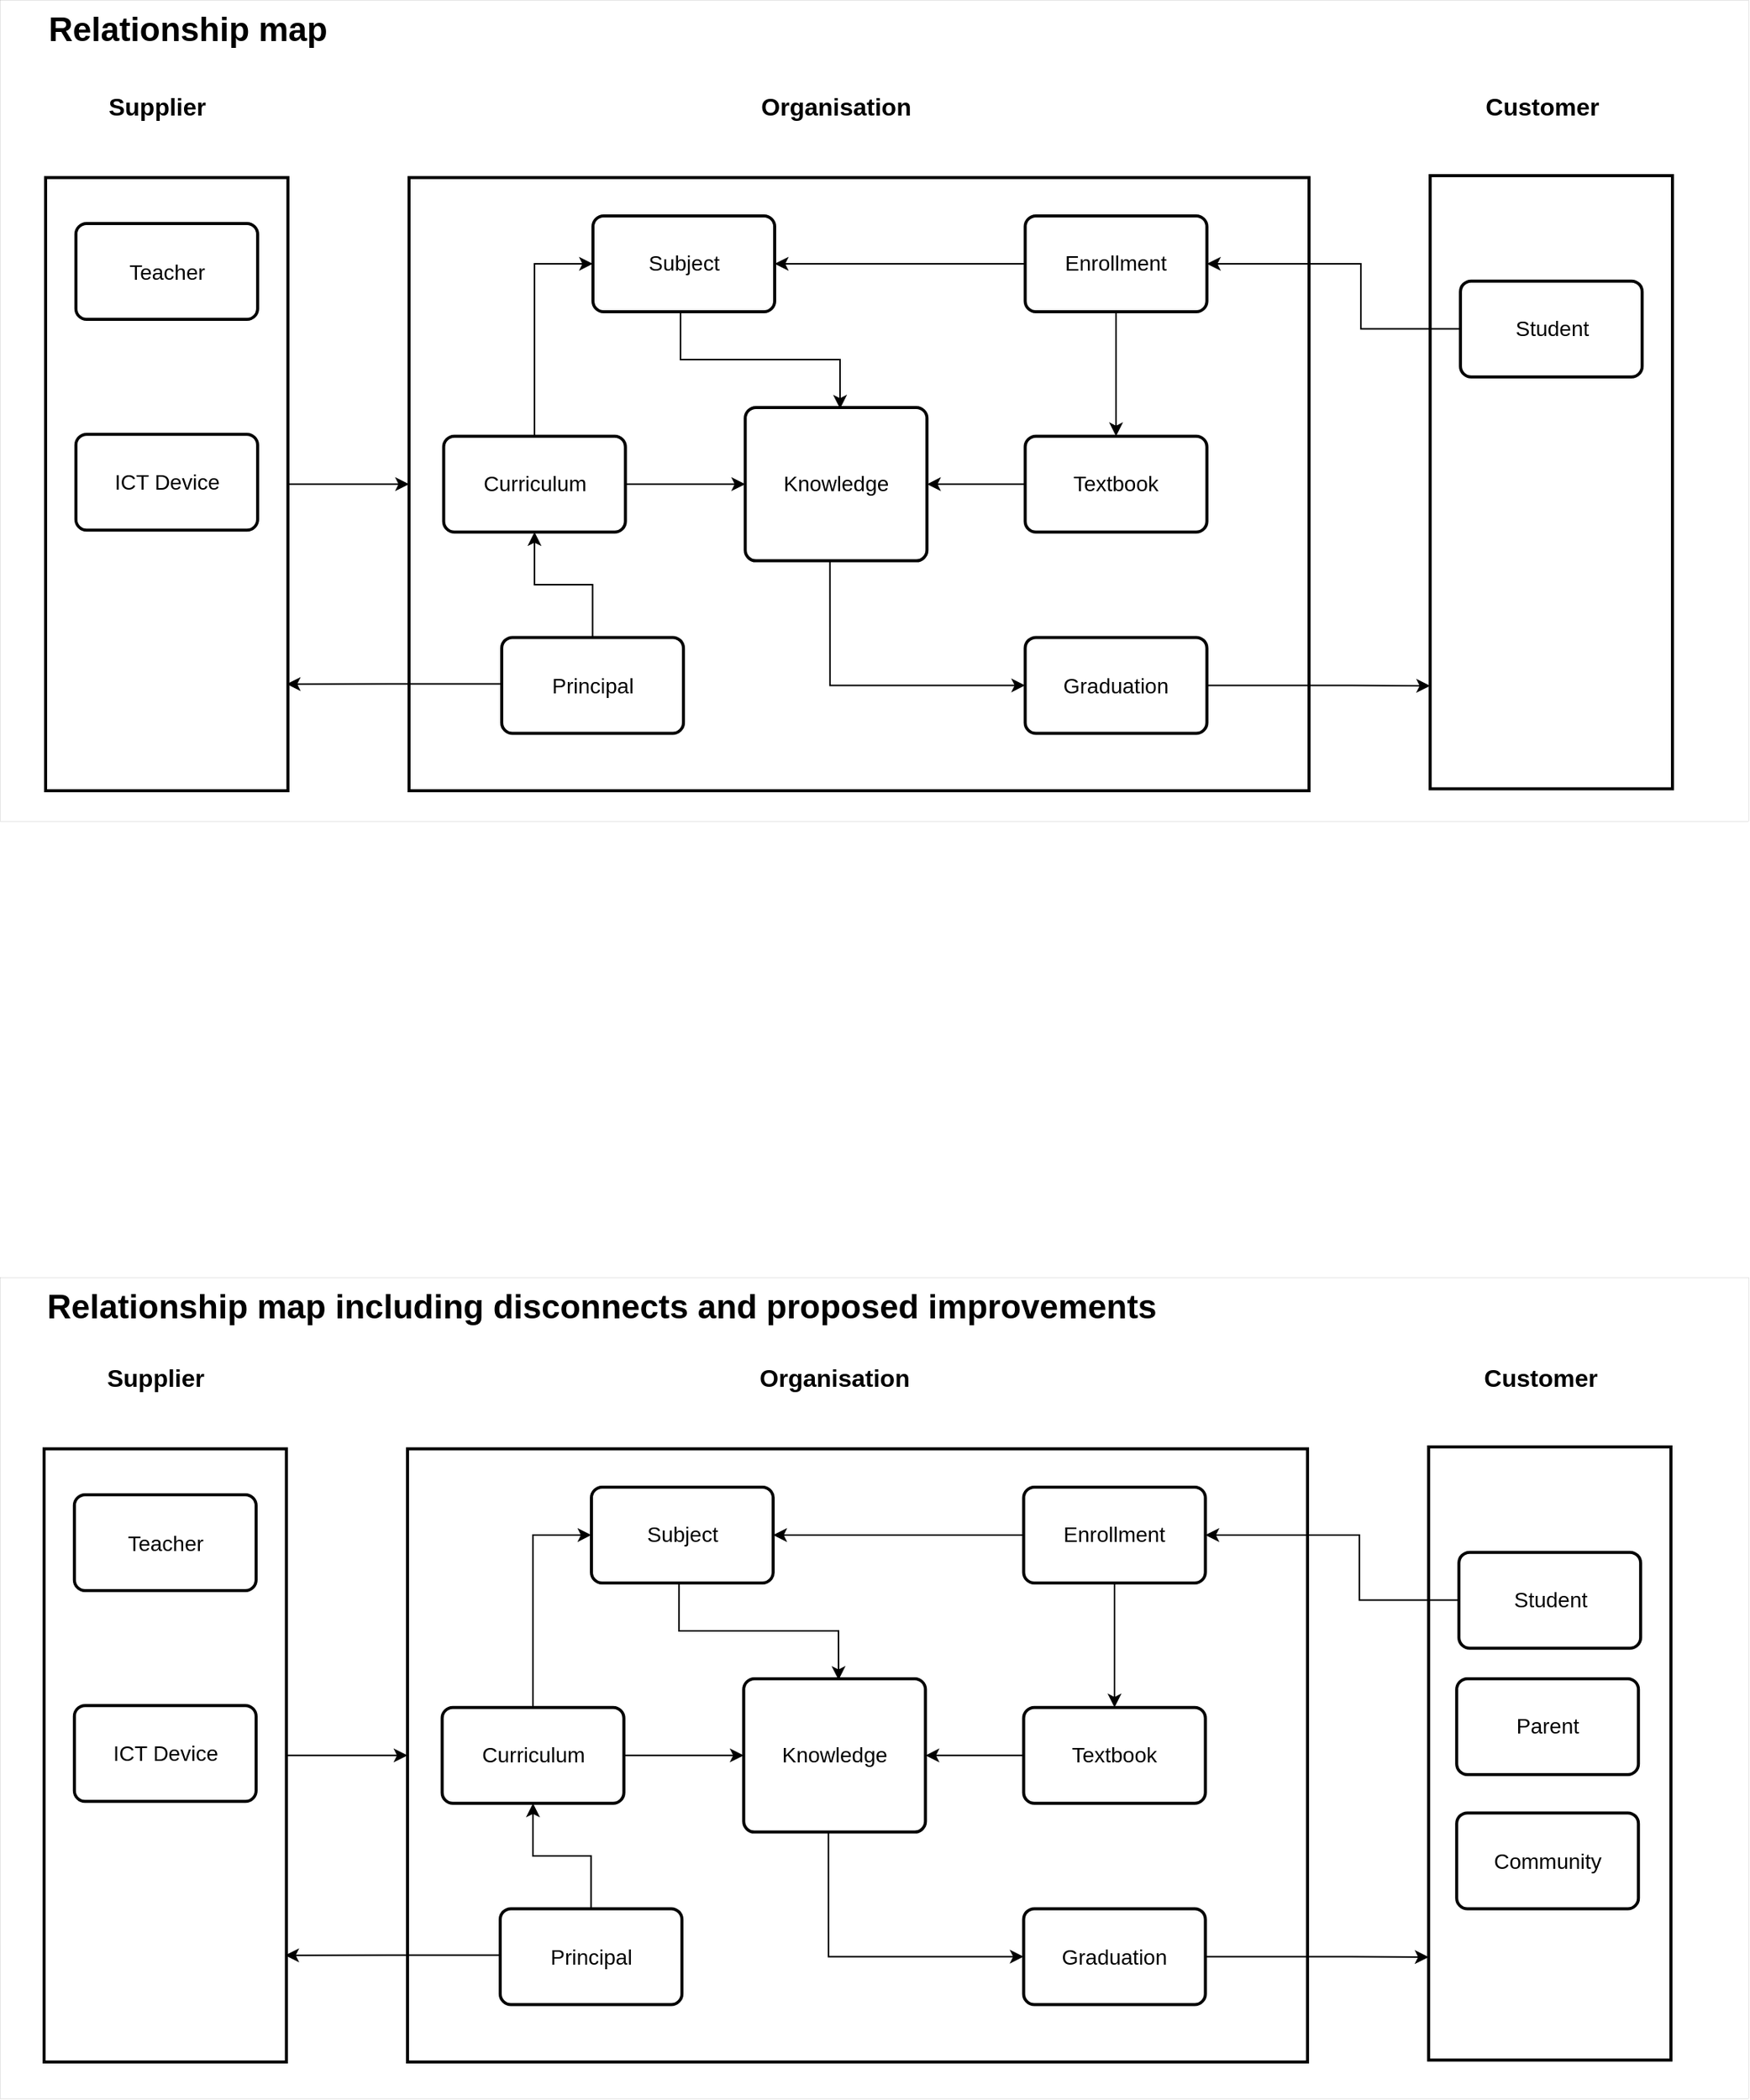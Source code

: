 <mxfile version="16.0.0" type="device" pages="4"><diagram id="x6pz98C7TG5AnqlT1_4W" name="Relationship_Map"><mxGraphModel dx="1422" dy="901" grid="1" gridSize="10" guides="1" tooltips="1" connect="1" arrows="1" fold="1" page="1" pageScale="1" pageWidth="1169" pageHeight="827" math="0" shadow="0"><root><mxCell id="0"/><mxCell id="1" parent="0"/><mxCell id="Txm3KeUmY_bMG0mVMo4E-44" value="" style="rounded=0;whiteSpace=wrap;html=1;fontFamily=Helvetica;fontSize=22;strokeWidth=0;" vertex="1" parent="1"><mxGeometry x="10" y="960" width="1150" height="540" as="geometry"/></mxCell><mxCell id="Txm3KeUmY_bMG0mVMo4E-43" value="" style="rounded=0;whiteSpace=wrap;html=1;fontFamily=Helvetica;fontSize=22;strokeWidth=0;" vertex="1" parent="1"><mxGeometry x="10" y="120" width="1150" height="540" as="geometry"/></mxCell><mxCell id="0auIUbJXRHPaXSgd2LQM-18" value="" style="rounded=0;whiteSpace=wrap;html=1;glass=0;strokeWidth=2;" parent="1" vertex="1"><mxGeometry x="950.638" y="235.523" width="159.362" height="403.217" as="geometry"/></mxCell><mxCell id="0auIUbJXRHPaXSgd2LQM-2" value="" style="rounded=0;whiteSpace=wrap;html=1;glass=0;strokeWidth=2;" parent="1" vertex="1"><mxGeometry x="40" y="236.783" width="159.362" height="403.217" as="geometry"/></mxCell><mxCell id="0auIUbJXRHPaXSgd2LQM-1" value="&lt;font style=&quot;font-size: 14px&quot;&gt;Teacher&lt;/font&gt;" style="rounded=1;whiteSpace=wrap;html=1;absoluteArcSize=1;arcSize=14;strokeWidth=2;" parent="1" vertex="1"><mxGeometry x="59.92" y="267.024" width="119.521" height="63.003" as="geometry"/></mxCell><mxCell id="0auIUbJXRHPaXSgd2LQM-3" value="Supplier" style="text;html=1;strokeColor=none;fillColor=none;align=center;verticalAlign=middle;whiteSpace=wrap;rounded=0;fontStyle=1;fontSize=16;" parent="1" vertex="1"><mxGeometry x="68.457" y="170" width="91.064" height="39.062" as="geometry"/></mxCell><mxCell id="0auIUbJXRHPaXSgd2LQM-4" value="&lt;font style=&quot;font-size: 14px&quot;&gt;ICT Device&lt;/font&gt;" style="rounded=1;whiteSpace=wrap;html=1;absoluteArcSize=1;arcSize=14;strokeWidth=2;" parent="1" vertex="1"><mxGeometry x="59.92" y="405.63" width="119.521" height="63.003" as="geometry"/></mxCell><mxCell id="0auIUbJXRHPaXSgd2LQM-5" value="" style="rounded=0;whiteSpace=wrap;html=1;glass=0;strokeWidth=2;" parent="1" vertex="1"><mxGeometry x="279.043" y="236.783" width="591.915" height="403.217" as="geometry"/></mxCell><mxCell id="0auIUbJXRHPaXSgd2LQM-29" style="edgeStyle=orthogonalEdgeStyle;rounded=0;orthogonalLoop=1;jettySize=auto;html=1;entryX=0;entryY=0.5;entryDx=0;entryDy=0;fontSize=14;" parent="1" source="0auIUbJXRHPaXSgd2LQM-2" target="0auIUbJXRHPaXSgd2LQM-5" edge="1"><mxGeometry relative="1" as="geometry"/></mxCell><mxCell id="0auIUbJXRHPaXSgd2LQM-6" value="&lt;font style=&quot;font-size: 14px&quot;&gt;Subject&lt;/font&gt;" style="rounded=1;whiteSpace=wrap;html=1;absoluteArcSize=1;arcSize=14;strokeWidth=2;" parent="1" vertex="1"><mxGeometry x="400.002" y="261.984" width="119.521" height="63.003" as="geometry"/></mxCell><mxCell id="0auIUbJXRHPaXSgd2LQM-7" value="Organisation" style="text;html=1;strokeColor=none;fillColor=none;align=center;verticalAlign=middle;whiteSpace=wrap;rounded=0;fontStyle=1;fontSize=16;" parent="1" vertex="1"><mxGeometry x="484.79" y="170" width="150.255" height="39.062" as="geometry"/></mxCell><mxCell id="0auIUbJXRHPaXSgd2LQM-26" style="edgeStyle=orthogonalEdgeStyle;rounded=0;orthogonalLoop=1;jettySize=auto;html=1;entryX=1;entryY=0.5;entryDx=0;entryDy=0;fontSize=14;" parent="1" source="0auIUbJXRHPaXSgd2LQM-9" target="0auIUbJXRHPaXSgd2LQM-6" edge="1"><mxGeometry relative="1" as="geometry"/></mxCell><mxCell id="0auIUbJXRHPaXSgd2LQM-9" value="&lt;font style=&quot;font-size: 14px&quot;&gt;Enrollment&lt;/font&gt;" style="rounded=1;whiteSpace=wrap;html=1;absoluteArcSize=1;arcSize=14;strokeWidth=2;" parent="1" vertex="1"><mxGeometry x="684.277" y="261.984" width="119.521" height="63.003" as="geometry"/></mxCell><mxCell id="0auIUbJXRHPaXSgd2LQM-21" style="edgeStyle=orthogonalEdgeStyle;rounded=0;orthogonalLoop=1;jettySize=auto;html=1;entryX=0;entryY=0.832;entryDx=0;entryDy=0;entryPerimeter=0;fontSize=14;" parent="1" source="0auIUbJXRHPaXSgd2LQM-10" target="0auIUbJXRHPaXSgd2LQM-18" edge="1"><mxGeometry relative="1" as="geometry"/></mxCell><mxCell id="0auIUbJXRHPaXSgd2LQM-10" value="&lt;font style=&quot;font-size: 14px&quot;&gt;Graduation&lt;/font&gt;" style="rounded=1;whiteSpace=wrap;html=1;absoluteArcSize=1;arcSize=14;strokeWidth=2;" parent="1" vertex="1"><mxGeometry x="684.277" y="539.196" width="119.521" height="63.003" as="geometry"/></mxCell><mxCell id="0auIUbJXRHPaXSgd2LQM-22" style="edgeStyle=orthogonalEdgeStyle;rounded=0;orthogonalLoop=1;jettySize=auto;html=1;entryX=0;entryY=0.5;entryDx=0;entryDy=0;fontSize=14;exitX=0.466;exitY=1.003;exitDx=0;exitDy=0;exitPerimeter=0;" parent="1" source="0auIUbJXRHPaXSgd2LQM-11" target="0auIUbJXRHPaXSgd2LQM-10" edge="1"><mxGeometry relative="1" as="geometry"/></mxCell><mxCell id="0auIUbJXRHPaXSgd2LQM-11" value="&lt;font style=&quot;font-size: 14px&quot;&gt;Knowledge&lt;/font&gt;" style="rounded=1;whiteSpace=wrap;html=1;absoluteArcSize=1;arcSize=14;strokeWidth=2;strokeColor=#000000;" parent="1" vertex="1"><mxGeometry x="500.157" y="387.988" width="119.521" height="100.804" as="geometry"/></mxCell><mxCell id="0auIUbJXRHPaXSgd2LQM-25" style="edgeStyle=orthogonalEdgeStyle;rounded=0;orthogonalLoop=1;jettySize=auto;html=1;fontSize=14;exitX=0.482;exitY=1.017;exitDx=0;exitDy=0;exitPerimeter=0;entryX=0.522;entryY=0.008;entryDx=0;entryDy=0;entryPerimeter=0;" parent="1" source="0auIUbJXRHPaXSgd2LQM-6" target="0auIUbJXRHPaXSgd2LQM-11" edge="1"><mxGeometry relative="1" as="geometry"><Array as="points"/></mxGeometry></mxCell><mxCell id="Txm3KeUmY_bMG0mVMo4E-7" style="edgeStyle=orthogonalEdgeStyle;rounded=0;orthogonalLoop=1;jettySize=auto;html=1;fontFamily=Helvetica;fontSize=14;" edge="1" parent="1" source="0auIUbJXRHPaXSgd2LQM-12" target="0auIUbJXRHPaXSgd2LQM-11"><mxGeometry relative="1" as="geometry"/></mxCell><mxCell id="0auIUbJXRHPaXSgd2LQM-12" value="&lt;span style=&quot;font-size: 14px&quot;&gt;Textbook&lt;/span&gt;" style="rounded=1;whiteSpace=wrap;html=1;absoluteArcSize=1;arcSize=14;strokeWidth=2;" parent="1" vertex="1"><mxGeometry x="684.277" y="406.889" width="119.521" height="63.003" as="geometry"/></mxCell><mxCell id="0auIUbJXRHPaXSgd2LQM-20" style="edgeStyle=orthogonalEdgeStyle;rounded=0;orthogonalLoop=1;jettySize=auto;html=1;entryX=0.5;entryY=0;entryDx=0;entryDy=0;fontSize=14;" parent="1" source="0auIUbJXRHPaXSgd2LQM-9" target="0auIUbJXRHPaXSgd2LQM-12" edge="1"><mxGeometry relative="1" as="geometry"/></mxCell><mxCell id="0auIUbJXRHPaXSgd2LQM-19" style="edgeStyle=orthogonalEdgeStyle;rounded=0;orthogonalLoop=1;jettySize=auto;html=1;entryX=1;entryY=0.5;entryDx=0;entryDy=0;fontSize=14;" parent="1" source="0auIUbJXRHPaXSgd2LQM-14" target="0auIUbJXRHPaXSgd2LQM-9" edge="1"><mxGeometry relative="1" as="geometry"><Array as="points"><mxPoint x="905.106" y="336.327"/><mxPoint x="905.106" y="293.485"/></Array></mxGeometry></mxCell><mxCell id="0auIUbJXRHPaXSgd2LQM-14" value="&lt;font style=&quot;font-size: 14px&quot;&gt;Student&lt;/font&gt;" style="rounded=1;whiteSpace=wrap;html=1;absoluteArcSize=1;arcSize=14;strokeWidth=2;" parent="1" vertex="1"><mxGeometry x="970.559" y="304.826" width="119.521" height="63.003" as="geometry"/></mxCell><mxCell id="0auIUbJXRHPaXSgd2LQM-15" value="Customer" style="text;html=1;strokeColor=none;fillColor=none;align=center;verticalAlign=middle;whiteSpace=wrap;rounded=0;fontStyle=1;fontSize=16;" parent="1" vertex="1"><mxGeometry x="979.096" y="170" width="91.064" height="39.062" as="geometry"/></mxCell><mxCell id="0auIUbJXRHPaXSgd2LQM-23" style="edgeStyle=orthogonalEdgeStyle;rounded=0;orthogonalLoop=1;jettySize=auto;html=1;fontSize=14;" parent="1" source="0auIUbJXRHPaXSgd2LQM-17" target="0auIUbJXRHPaXSgd2LQM-11" edge="1"><mxGeometry relative="1" as="geometry"/></mxCell><mxCell id="Txm3KeUmY_bMG0mVMo4E-2" style="edgeStyle=orthogonalEdgeStyle;rounded=0;orthogonalLoop=1;jettySize=auto;html=1;entryX=0;entryY=0.5;entryDx=0;entryDy=0;fontFamily=Helvetica;fontSize=14;" edge="1" parent="1" source="0auIUbJXRHPaXSgd2LQM-17" target="0auIUbJXRHPaXSgd2LQM-6"><mxGeometry relative="1" as="geometry"/></mxCell><mxCell id="0auIUbJXRHPaXSgd2LQM-17" value="&lt;span style=&quot;background-color: rgb(255 , 255 , 255)&quot;&gt;&lt;font style=&quot;font-size: 14px&quot;&gt;Curriculum&lt;/font&gt;&lt;/span&gt;" style="rounded=1;whiteSpace=wrap;html=1;absoluteArcSize=1;arcSize=14;strokeWidth=2;" parent="1" vertex="1"><mxGeometry x="301.809" y="406.889" width="119.521" height="63.003" as="geometry"/></mxCell><mxCell id="0auIUbJXRHPaXSgd2LQM-28" style="edgeStyle=orthogonalEdgeStyle;rounded=0;orthogonalLoop=1;jettySize=auto;html=1;fontSize=14;entryX=0.995;entryY=0.826;entryDx=0;entryDy=0;entryPerimeter=0;" parent="1" source="0auIUbJXRHPaXSgd2LQM-27" target="0auIUbJXRHPaXSgd2LQM-2" edge="1"><mxGeometry relative="1" as="geometry"><mxPoint x="200" y="572" as="targetPoint"/><Array as="points"><mxPoint x="270" y="571"/></Array></mxGeometry></mxCell><mxCell id="Txm3KeUmY_bMG0mVMo4E-1" style="edgeStyle=orthogonalEdgeStyle;rounded=0;orthogonalLoop=1;jettySize=auto;html=1;fontFamily=Helvetica;fontSize=14;" edge="1" parent="1" source="0auIUbJXRHPaXSgd2LQM-27" target="0auIUbJXRHPaXSgd2LQM-17"><mxGeometry relative="1" as="geometry"/></mxCell><mxCell id="0auIUbJXRHPaXSgd2LQM-27" value="&lt;font style=&quot;font-size: 14px&quot;&gt;Principal&lt;/font&gt;" style="rounded=1;whiteSpace=wrap;html=1;absoluteArcSize=1;arcSize=14;strokeWidth=2;" parent="1" vertex="1"><mxGeometry x="339.999" y="539.196" width="119.521" height="63.003" as="geometry"/></mxCell><mxCell id="Txm3KeUmY_bMG0mVMo4E-8" value="" style="rounded=0;whiteSpace=wrap;html=1;glass=0;strokeWidth=2;" vertex="1" parent="1"><mxGeometry x="949.638" y="1071.523" width="159.362" height="403.217" as="geometry"/></mxCell><mxCell id="Txm3KeUmY_bMG0mVMo4E-9" value="" style="rounded=0;whiteSpace=wrap;html=1;glass=0;strokeWidth=2;" vertex="1" parent="1"><mxGeometry x="39" y="1072.783" width="159.362" height="403.217" as="geometry"/></mxCell><mxCell id="Txm3KeUmY_bMG0mVMo4E-10" value="&lt;font style=&quot;font-size: 14px&quot;&gt;Teacher&lt;/font&gt;" style="rounded=1;whiteSpace=wrap;html=1;absoluteArcSize=1;arcSize=14;strokeWidth=2;" vertex="1" parent="1"><mxGeometry x="58.92" y="1103.024" width="119.521" height="63.003" as="geometry"/></mxCell><mxCell id="Txm3KeUmY_bMG0mVMo4E-11" value="Supplier" style="text;html=1;strokeColor=none;fillColor=none;align=center;verticalAlign=middle;whiteSpace=wrap;rounded=0;fontStyle=1;fontSize=16;" vertex="1" parent="1"><mxGeometry x="67.457" y="1006" width="91.064" height="39.062" as="geometry"/></mxCell><mxCell id="Txm3KeUmY_bMG0mVMo4E-12" value="&lt;font style=&quot;font-size: 14px&quot;&gt;ICT Device&lt;/font&gt;" style="rounded=1;whiteSpace=wrap;html=1;absoluteArcSize=1;arcSize=14;strokeWidth=2;" vertex="1" parent="1"><mxGeometry x="58.92" y="1241.63" width="119.521" height="63.003" as="geometry"/></mxCell><mxCell id="Txm3KeUmY_bMG0mVMo4E-13" value="" style="rounded=0;whiteSpace=wrap;html=1;glass=0;strokeWidth=2;" vertex="1" parent="1"><mxGeometry x="278.043" y="1072.783" width="591.915" height="403.217" as="geometry"/></mxCell><mxCell id="Txm3KeUmY_bMG0mVMo4E-14" style="edgeStyle=orthogonalEdgeStyle;rounded=0;orthogonalLoop=1;jettySize=auto;html=1;entryX=0;entryY=0.5;entryDx=0;entryDy=0;fontSize=14;" edge="1" parent="1" source="Txm3KeUmY_bMG0mVMo4E-9" target="Txm3KeUmY_bMG0mVMo4E-13"><mxGeometry relative="1" as="geometry"/></mxCell><mxCell id="Txm3KeUmY_bMG0mVMo4E-15" value="&lt;font style=&quot;font-size: 14px&quot;&gt;Subject&lt;/font&gt;" style="rounded=1;whiteSpace=wrap;html=1;absoluteArcSize=1;arcSize=14;strokeWidth=2;" vertex="1" parent="1"><mxGeometry x="399.002" y="1097.984" width="119.521" height="63.003" as="geometry"/></mxCell><mxCell id="Txm3KeUmY_bMG0mVMo4E-16" value="Organisation" style="text;html=1;strokeColor=none;fillColor=none;align=center;verticalAlign=middle;whiteSpace=wrap;rounded=0;fontStyle=1;fontSize=16;" vertex="1" parent="1"><mxGeometry x="483.79" y="1006" width="150.255" height="39.062" as="geometry"/></mxCell><mxCell id="Txm3KeUmY_bMG0mVMo4E-17" style="edgeStyle=orthogonalEdgeStyle;rounded=0;orthogonalLoop=1;jettySize=auto;html=1;entryX=1;entryY=0.5;entryDx=0;entryDy=0;fontSize=14;" edge="1" parent="1" source="Txm3KeUmY_bMG0mVMo4E-18" target="Txm3KeUmY_bMG0mVMo4E-15"><mxGeometry relative="1" as="geometry"/></mxCell><mxCell id="Txm3KeUmY_bMG0mVMo4E-18" value="&lt;font style=&quot;font-size: 14px&quot;&gt;Enrollment&lt;/font&gt;" style="rounded=1;whiteSpace=wrap;html=1;absoluteArcSize=1;arcSize=14;strokeWidth=2;" vertex="1" parent="1"><mxGeometry x="683.277" y="1097.984" width="119.521" height="63.003" as="geometry"/></mxCell><mxCell id="Txm3KeUmY_bMG0mVMo4E-19" style="edgeStyle=orthogonalEdgeStyle;rounded=0;orthogonalLoop=1;jettySize=auto;html=1;entryX=0;entryY=0.832;entryDx=0;entryDy=0;entryPerimeter=0;fontSize=14;" edge="1" parent="1" source="Txm3KeUmY_bMG0mVMo4E-20" target="Txm3KeUmY_bMG0mVMo4E-8"><mxGeometry relative="1" as="geometry"/></mxCell><mxCell id="Txm3KeUmY_bMG0mVMo4E-20" value="&lt;font style=&quot;font-size: 14px&quot;&gt;Graduation&lt;/font&gt;" style="rounded=1;whiteSpace=wrap;html=1;absoluteArcSize=1;arcSize=14;strokeWidth=2;" vertex="1" parent="1"><mxGeometry x="683.277" y="1375.196" width="119.521" height="63.003" as="geometry"/></mxCell><mxCell id="Txm3KeUmY_bMG0mVMo4E-21" style="edgeStyle=orthogonalEdgeStyle;rounded=0;orthogonalLoop=1;jettySize=auto;html=1;entryX=0;entryY=0.5;entryDx=0;entryDy=0;fontSize=14;exitX=0.466;exitY=1.003;exitDx=0;exitDy=0;exitPerimeter=0;" edge="1" parent="1" source="Txm3KeUmY_bMG0mVMo4E-22" target="Txm3KeUmY_bMG0mVMo4E-20"><mxGeometry relative="1" as="geometry"/></mxCell><mxCell id="Txm3KeUmY_bMG0mVMo4E-22" value="&lt;font style=&quot;font-size: 14px&quot;&gt;Knowledge&lt;/font&gt;" style="rounded=1;whiteSpace=wrap;html=1;absoluteArcSize=1;arcSize=14;strokeWidth=2;" vertex="1" parent="1"><mxGeometry x="499.157" y="1223.988" width="119.521" height="100.804" as="geometry"/></mxCell><mxCell id="Txm3KeUmY_bMG0mVMo4E-23" style="edgeStyle=orthogonalEdgeStyle;rounded=0;orthogonalLoop=1;jettySize=auto;html=1;fontSize=14;exitX=0.482;exitY=1.017;exitDx=0;exitDy=0;exitPerimeter=0;entryX=0.522;entryY=0.008;entryDx=0;entryDy=0;entryPerimeter=0;" edge="1" parent="1" source="Txm3KeUmY_bMG0mVMo4E-15" target="Txm3KeUmY_bMG0mVMo4E-22"><mxGeometry relative="1" as="geometry"><Array as="points"/></mxGeometry></mxCell><mxCell id="Txm3KeUmY_bMG0mVMo4E-24" style="edgeStyle=orthogonalEdgeStyle;rounded=0;orthogonalLoop=1;jettySize=auto;html=1;fontFamily=Helvetica;fontSize=14;" edge="1" parent="1" source="Txm3KeUmY_bMG0mVMo4E-25" target="Txm3KeUmY_bMG0mVMo4E-22"><mxGeometry relative="1" as="geometry"/></mxCell><mxCell id="Txm3KeUmY_bMG0mVMo4E-25" value="&lt;span style=&quot;font-size: 14px&quot;&gt;Textbook&lt;/span&gt;" style="rounded=1;whiteSpace=wrap;html=1;absoluteArcSize=1;arcSize=14;strokeWidth=2;" vertex="1" parent="1"><mxGeometry x="683.277" y="1242.889" width="119.521" height="63.003" as="geometry"/></mxCell><mxCell id="Txm3KeUmY_bMG0mVMo4E-26" style="edgeStyle=orthogonalEdgeStyle;rounded=0;orthogonalLoop=1;jettySize=auto;html=1;entryX=0.5;entryY=0;entryDx=0;entryDy=0;fontSize=14;" edge="1" parent="1" source="Txm3KeUmY_bMG0mVMo4E-18" target="Txm3KeUmY_bMG0mVMo4E-25"><mxGeometry relative="1" as="geometry"/></mxCell><mxCell id="Txm3KeUmY_bMG0mVMo4E-27" style="edgeStyle=orthogonalEdgeStyle;rounded=0;orthogonalLoop=1;jettySize=auto;html=1;entryX=1;entryY=0.5;entryDx=0;entryDy=0;fontSize=14;" edge="1" parent="1" source="Txm3KeUmY_bMG0mVMo4E-28" target="Txm3KeUmY_bMG0mVMo4E-18"><mxGeometry relative="1" as="geometry"><Array as="points"><mxPoint x="904.106" y="1172.327"/><mxPoint x="904.106" y="1129.485"/></Array></mxGeometry></mxCell><mxCell id="Txm3KeUmY_bMG0mVMo4E-28" value="&lt;font style=&quot;font-size: 14px&quot;&gt;Student&lt;/font&gt;" style="rounded=1;whiteSpace=wrap;html=1;absoluteArcSize=1;arcSize=14;strokeWidth=2;" vertex="1" parent="1"><mxGeometry x="969.559" y="1140.826" width="119.521" height="63.003" as="geometry"/></mxCell><mxCell id="Txm3KeUmY_bMG0mVMo4E-29" value="Customer" style="text;html=1;strokeColor=none;fillColor=none;align=center;verticalAlign=middle;whiteSpace=wrap;rounded=0;fontStyle=1;fontSize=16;" vertex="1" parent="1"><mxGeometry x="978.096" y="1006" width="91.064" height="39.062" as="geometry"/></mxCell><mxCell id="Txm3KeUmY_bMG0mVMo4E-30" style="edgeStyle=orthogonalEdgeStyle;rounded=0;orthogonalLoop=1;jettySize=auto;html=1;fontSize=14;" edge="1" parent="1" source="Txm3KeUmY_bMG0mVMo4E-32" target="Txm3KeUmY_bMG0mVMo4E-22"><mxGeometry relative="1" as="geometry"/></mxCell><mxCell id="Txm3KeUmY_bMG0mVMo4E-31" style="edgeStyle=orthogonalEdgeStyle;rounded=0;orthogonalLoop=1;jettySize=auto;html=1;entryX=0;entryY=0.5;entryDx=0;entryDy=0;fontFamily=Helvetica;fontSize=14;" edge="1" parent="1" source="Txm3KeUmY_bMG0mVMo4E-32" target="Txm3KeUmY_bMG0mVMo4E-15"><mxGeometry relative="1" as="geometry"/></mxCell><mxCell id="Txm3KeUmY_bMG0mVMo4E-32" value="&lt;span style=&quot;background-color: rgb(255 , 255 , 255)&quot;&gt;&lt;font style=&quot;font-size: 14px&quot;&gt;Curriculum&lt;/font&gt;&lt;/span&gt;" style="rounded=1;whiteSpace=wrap;html=1;absoluteArcSize=1;arcSize=14;strokeWidth=2;" vertex="1" parent="1"><mxGeometry x="300.809" y="1242.889" width="119.521" height="63.003" as="geometry"/></mxCell><mxCell id="Txm3KeUmY_bMG0mVMo4E-33" style="edgeStyle=orthogonalEdgeStyle;rounded=0;orthogonalLoop=1;jettySize=auto;html=1;fontSize=14;entryX=0.995;entryY=0.826;entryDx=0;entryDy=0;entryPerimeter=0;" edge="1" parent="1" source="Txm3KeUmY_bMG0mVMo4E-35" target="Txm3KeUmY_bMG0mVMo4E-9"><mxGeometry relative="1" as="geometry"><mxPoint x="199" y="1408" as="targetPoint"/><Array as="points"><mxPoint x="269" y="1407"/></Array></mxGeometry></mxCell><mxCell id="Txm3KeUmY_bMG0mVMo4E-34" style="edgeStyle=orthogonalEdgeStyle;rounded=0;orthogonalLoop=1;jettySize=auto;html=1;fontFamily=Helvetica;fontSize=14;" edge="1" parent="1" source="Txm3KeUmY_bMG0mVMo4E-35" target="Txm3KeUmY_bMG0mVMo4E-32"><mxGeometry relative="1" as="geometry"/></mxCell><mxCell id="Txm3KeUmY_bMG0mVMo4E-35" value="&lt;font style=&quot;font-size: 14px&quot;&gt;Principal&lt;/font&gt;" style="rounded=1;whiteSpace=wrap;html=1;absoluteArcSize=1;arcSize=14;strokeWidth=2;" vertex="1" parent="1"><mxGeometry x="338.999" y="1375.196" width="119.521" height="63.003" as="geometry"/></mxCell><mxCell id="Txm3KeUmY_bMG0mVMo4E-38" value="&lt;font style=&quot;font-size: 14px&quot;&gt;Parent&lt;/font&gt;" style="rounded=1;whiteSpace=wrap;html=1;absoluteArcSize=1;arcSize=14;strokeWidth=2;" vertex="1" parent="1"><mxGeometry x="968.099" y="1223.986" width="119.521" height="63.003" as="geometry"/></mxCell><mxCell id="Txm3KeUmY_bMG0mVMo4E-39" value="&lt;font style=&quot;font-size: 14px&quot;&gt;Community&lt;/font&gt;" style="rounded=1;whiteSpace=wrap;html=1;absoluteArcSize=1;arcSize=14;strokeWidth=2;" vertex="1" parent="1"><mxGeometry x="968.099" y="1312.196" width="119.521" height="63.003" as="geometry"/></mxCell><mxCell id="Txm3KeUmY_bMG0mVMo4E-41" value="Relationship map" style="text;html=1;strokeColor=none;fillColor=none;align=left;verticalAlign=middle;whiteSpace=wrap;rounded=0;fontFamily=Helvetica;fontSize=22;fontStyle=1" vertex="1" parent="1"><mxGeometry x="40" y="120" width="1070" height="40" as="geometry"/></mxCell><mxCell id="Txm3KeUmY_bMG0mVMo4E-42" value="Relationship map including disconnects and proposed improvements" style="text;html=1;strokeColor=none;fillColor=none;align=left;verticalAlign=middle;whiteSpace=wrap;rounded=0;fontFamily=Helvetica;fontSize=22;fontStyle=1" vertex="1" parent="1"><mxGeometry x="39" y="960" width="1070" height="40" as="geometry"/></mxCell></root></mxGraphModel></diagram><diagram id="F3_Idz1cdkYB0pTJ5kPC" name="Relationship_Map_Disconnect"><mxGraphModel dx="1422" dy="74" grid="1" gridSize="10" guides="1" tooltips="1" connect="1" arrows="1" fold="1" page="1" pageScale="1" pageWidth="1169" pageHeight="827" math="0" shadow="0"><root><mxCell id="OXBhQgON2FLCdU-P6zRY-0"/><mxCell id="OXBhQgON2FLCdU-P6zRY-1" parent="OXBhQgON2FLCdU-P6zRY-0"/><mxCell id="J-83NcKAHo7v1KNpABhx-0" value="" style="rounded=0;whiteSpace=wrap;html=1;fontFamily=Helvetica;fontSize=22;strokeWidth=0;" vertex="1" parent="OXBhQgON2FLCdU-P6zRY-1"><mxGeometry x="10" y="960" width="1150" height="540" as="geometry"/></mxCell><mxCell id="J-83NcKAHo7v1KNpABhx-1" value="" style="rounded=0;whiteSpace=wrap;html=1;glass=0;strokeWidth=2;" vertex="1" parent="OXBhQgON2FLCdU-P6zRY-1"><mxGeometry x="949.638" y="1071.523" width="159.362" height="403.217" as="geometry"/></mxCell><mxCell id="J-83NcKAHo7v1KNpABhx-2" value="" style="rounded=0;whiteSpace=wrap;html=1;glass=0;strokeWidth=2;" vertex="1" parent="OXBhQgON2FLCdU-P6zRY-1"><mxGeometry x="39" y="1072.783" width="159.362" height="403.217" as="geometry"/></mxCell><mxCell id="J-83NcKAHo7v1KNpABhx-3" value="&lt;font style=&quot;font-size: 14px&quot;&gt;Teacher&lt;/font&gt;" style="rounded=1;whiteSpace=wrap;html=1;absoluteArcSize=1;arcSize=14;strokeWidth=2;" vertex="1" parent="OXBhQgON2FLCdU-P6zRY-1"><mxGeometry x="58.92" y="1103.024" width="119.521" height="63.003" as="geometry"/></mxCell><mxCell id="J-83NcKAHo7v1KNpABhx-4" value="Supplier" style="text;html=1;strokeColor=none;fillColor=none;align=center;verticalAlign=middle;whiteSpace=wrap;rounded=0;fontStyle=1;fontSize=16;" vertex="1" parent="OXBhQgON2FLCdU-P6zRY-1"><mxGeometry x="67.457" y="1006" width="91.064" height="39.062" as="geometry"/></mxCell><mxCell id="J-83NcKAHo7v1KNpABhx-5" value="&lt;font style=&quot;font-size: 14px&quot;&gt;ICT Device&lt;/font&gt;" style="rounded=1;whiteSpace=wrap;html=1;absoluteArcSize=1;arcSize=14;strokeWidth=2;" vertex="1" parent="OXBhQgON2FLCdU-P6zRY-1"><mxGeometry x="58.92" y="1241.63" width="119.521" height="63.003" as="geometry"/></mxCell><mxCell id="J-83NcKAHo7v1KNpABhx-6" value="" style="rounded=0;whiteSpace=wrap;html=1;glass=0;strokeWidth=2;" vertex="1" parent="OXBhQgON2FLCdU-P6zRY-1"><mxGeometry x="278.043" y="1072.783" width="591.915" height="403.217" as="geometry"/></mxCell><mxCell id="J-83NcKAHo7v1KNpABhx-7" style="edgeStyle=orthogonalEdgeStyle;rounded=0;orthogonalLoop=1;jettySize=auto;html=1;entryX=0;entryY=0.5;entryDx=0;entryDy=0;fontSize=14;" edge="1" parent="OXBhQgON2FLCdU-P6zRY-1" source="J-83NcKAHo7v1KNpABhx-2" target="J-83NcKAHo7v1KNpABhx-6"><mxGeometry relative="1" as="geometry"/></mxCell><mxCell id="J-83NcKAHo7v1KNpABhx-8" value="&lt;font style=&quot;font-size: 14px&quot;&gt;Subject&lt;/font&gt;" style="rounded=1;whiteSpace=wrap;html=1;absoluteArcSize=1;arcSize=14;strokeWidth=2;" vertex="1" parent="OXBhQgON2FLCdU-P6zRY-1"><mxGeometry x="399.002" y="1097.984" width="119.521" height="63.003" as="geometry"/></mxCell><mxCell id="J-83NcKAHo7v1KNpABhx-9" value="Organisation" style="text;html=1;strokeColor=none;fillColor=none;align=center;verticalAlign=middle;whiteSpace=wrap;rounded=0;fontStyle=1;fontSize=16;" vertex="1" parent="OXBhQgON2FLCdU-P6zRY-1"><mxGeometry x="483.79" y="1006" width="150.255" height="39.062" as="geometry"/></mxCell><mxCell id="J-83NcKAHo7v1KNpABhx-10" style="edgeStyle=orthogonalEdgeStyle;rounded=0;orthogonalLoop=1;jettySize=auto;html=1;entryX=1;entryY=0.5;entryDx=0;entryDy=0;fontSize=14;" edge="1" parent="OXBhQgON2FLCdU-P6zRY-1" source="J-83NcKAHo7v1KNpABhx-11" target="J-83NcKAHo7v1KNpABhx-8"><mxGeometry relative="1" as="geometry"/></mxCell><mxCell id="J-83NcKAHo7v1KNpABhx-11" value="&lt;font style=&quot;font-size: 14px&quot;&gt;Enrollment&lt;/font&gt;" style="rounded=1;whiteSpace=wrap;html=1;absoluteArcSize=1;arcSize=14;strokeWidth=2;" vertex="1" parent="OXBhQgON2FLCdU-P6zRY-1"><mxGeometry x="683.277" y="1097.984" width="119.521" height="63.003" as="geometry"/></mxCell><mxCell id="J-83NcKAHo7v1KNpABhx-12" style="edgeStyle=orthogonalEdgeStyle;rounded=0;orthogonalLoop=1;jettySize=auto;html=1;entryX=0;entryY=0.832;entryDx=0;entryDy=0;entryPerimeter=0;fontSize=14;" edge="1" parent="OXBhQgON2FLCdU-P6zRY-1" source="J-83NcKAHo7v1KNpABhx-13" target="J-83NcKAHo7v1KNpABhx-1"><mxGeometry relative="1" as="geometry"/></mxCell><mxCell id="J-83NcKAHo7v1KNpABhx-13" value="&lt;font style=&quot;font-size: 14px&quot;&gt;Graduation&lt;/font&gt;" style="rounded=1;whiteSpace=wrap;html=1;absoluteArcSize=1;arcSize=14;strokeWidth=2;" vertex="1" parent="OXBhQgON2FLCdU-P6zRY-1"><mxGeometry x="683.277" y="1375.196" width="119.521" height="63.003" as="geometry"/></mxCell><mxCell id="J-83NcKAHo7v1KNpABhx-14" style="edgeStyle=orthogonalEdgeStyle;rounded=0;orthogonalLoop=1;jettySize=auto;html=1;entryX=0;entryY=0.5;entryDx=0;entryDy=0;fontSize=14;exitX=0.466;exitY=1.003;exitDx=0;exitDy=0;exitPerimeter=0;" edge="1" parent="OXBhQgON2FLCdU-P6zRY-1" source="J-83NcKAHo7v1KNpABhx-15" target="J-83NcKAHo7v1KNpABhx-13"><mxGeometry relative="1" as="geometry"/></mxCell><mxCell id="J-83NcKAHo7v1KNpABhx-15" value="&lt;font style=&quot;font-size: 14px&quot;&gt;Knowledge&lt;/font&gt;" style="rounded=1;whiteSpace=wrap;html=1;absoluteArcSize=1;arcSize=14;strokeWidth=2;" vertex="1" parent="OXBhQgON2FLCdU-P6zRY-1"><mxGeometry x="499.157" y="1223.988" width="119.521" height="100.804" as="geometry"/></mxCell><mxCell id="J-83NcKAHo7v1KNpABhx-16" style="edgeStyle=orthogonalEdgeStyle;rounded=0;orthogonalLoop=1;jettySize=auto;html=1;fontSize=14;exitX=0.482;exitY=1.017;exitDx=0;exitDy=0;exitPerimeter=0;entryX=0.522;entryY=0.008;entryDx=0;entryDy=0;entryPerimeter=0;" edge="1" parent="OXBhQgON2FLCdU-P6zRY-1" source="J-83NcKAHo7v1KNpABhx-8" target="J-83NcKAHo7v1KNpABhx-15"><mxGeometry relative="1" as="geometry"><Array as="points"/></mxGeometry></mxCell><mxCell id="J-83NcKAHo7v1KNpABhx-17" style="edgeStyle=orthogonalEdgeStyle;rounded=0;orthogonalLoop=1;jettySize=auto;html=1;fontFamily=Helvetica;fontSize=14;" edge="1" parent="OXBhQgON2FLCdU-P6zRY-1" source="J-83NcKAHo7v1KNpABhx-18" target="J-83NcKAHo7v1KNpABhx-15"><mxGeometry relative="1" as="geometry"/></mxCell><mxCell id="J-83NcKAHo7v1KNpABhx-18" value="&lt;span style=&quot;font-size: 14px&quot;&gt;Textbook&lt;/span&gt;" style="rounded=1;whiteSpace=wrap;html=1;absoluteArcSize=1;arcSize=14;strokeWidth=2;" vertex="1" parent="OXBhQgON2FLCdU-P6zRY-1"><mxGeometry x="683.277" y="1242.889" width="119.521" height="63.003" as="geometry"/></mxCell><mxCell id="J-83NcKAHo7v1KNpABhx-19" style="edgeStyle=orthogonalEdgeStyle;rounded=0;orthogonalLoop=1;jettySize=auto;html=1;entryX=0.5;entryY=0;entryDx=0;entryDy=0;fontSize=14;" edge="1" parent="OXBhQgON2FLCdU-P6zRY-1" source="J-83NcKAHo7v1KNpABhx-11" target="J-83NcKAHo7v1KNpABhx-18"><mxGeometry relative="1" as="geometry"/></mxCell><mxCell id="J-83NcKAHo7v1KNpABhx-20" style="edgeStyle=orthogonalEdgeStyle;rounded=0;orthogonalLoop=1;jettySize=auto;html=1;entryX=1;entryY=0.5;entryDx=0;entryDy=0;fontSize=14;" edge="1" parent="OXBhQgON2FLCdU-P6zRY-1" source="J-83NcKAHo7v1KNpABhx-21" target="J-83NcKAHo7v1KNpABhx-11"><mxGeometry relative="1" as="geometry"><Array as="points"><mxPoint x="904.106" y="1172.327"/><mxPoint x="904.106" y="1129.485"/></Array></mxGeometry></mxCell><mxCell id="J-83NcKAHo7v1KNpABhx-21" value="&lt;font style=&quot;font-size: 14px&quot;&gt;Student&lt;/font&gt;" style="rounded=1;whiteSpace=wrap;html=1;absoluteArcSize=1;arcSize=14;strokeWidth=2;" vertex="1" parent="OXBhQgON2FLCdU-P6zRY-1"><mxGeometry x="969.559" y="1140.826" width="119.521" height="63.003" as="geometry"/></mxCell><mxCell id="J-83NcKAHo7v1KNpABhx-22" value="Customer" style="text;html=1;strokeColor=none;fillColor=none;align=center;verticalAlign=middle;whiteSpace=wrap;rounded=0;fontStyle=1;fontSize=16;" vertex="1" parent="OXBhQgON2FLCdU-P6zRY-1"><mxGeometry x="978.096" y="1006" width="91.064" height="39.062" as="geometry"/></mxCell><mxCell id="J-83NcKAHo7v1KNpABhx-23" style="edgeStyle=orthogonalEdgeStyle;rounded=0;orthogonalLoop=1;jettySize=auto;html=1;fontSize=14;" edge="1" parent="OXBhQgON2FLCdU-P6zRY-1" source="J-83NcKAHo7v1KNpABhx-25" target="J-83NcKAHo7v1KNpABhx-15"><mxGeometry relative="1" as="geometry"/></mxCell><mxCell id="J-83NcKAHo7v1KNpABhx-24" style="edgeStyle=orthogonalEdgeStyle;rounded=0;orthogonalLoop=1;jettySize=auto;html=1;entryX=0;entryY=0.5;entryDx=0;entryDy=0;fontFamily=Helvetica;fontSize=14;" edge="1" parent="OXBhQgON2FLCdU-P6zRY-1" source="J-83NcKAHo7v1KNpABhx-25" target="J-83NcKAHo7v1KNpABhx-8"><mxGeometry relative="1" as="geometry"/></mxCell><mxCell id="J-83NcKAHo7v1KNpABhx-25" value="&lt;span style=&quot;background-color: rgb(255 , 255 , 255)&quot;&gt;&lt;font style=&quot;font-size: 14px&quot;&gt;Curriculum&lt;/font&gt;&lt;/span&gt;" style="rounded=1;whiteSpace=wrap;html=1;absoluteArcSize=1;arcSize=14;strokeWidth=2;" vertex="1" parent="OXBhQgON2FLCdU-P6zRY-1"><mxGeometry x="300.809" y="1242.889" width="119.521" height="63.003" as="geometry"/></mxCell><mxCell id="J-83NcKAHo7v1KNpABhx-26" style="edgeStyle=orthogonalEdgeStyle;rounded=0;orthogonalLoop=1;jettySize=auto;html=1;fontSize=14;entryX=0.995;entryY=0.826;entryDx=0;entryDy=0;entryPerimeter=0;" edge="1" parent="OXBhQgON2FLCdU-P6zRY-1" source="J-83NcKAHo7v1KNpABhx-28" target="J-83NcKAHo7v1KNpABhx-2"><mxGeometry relative="1" as="geometry"><mxPoint x="199" y="1408" as="targetPoint"/><Array as="points"><mxPoint x="269" y="1407"/></Array></mxGeometry></mxCell><mxCell id="J-83NcKAHo7v1KNpABhx-27" style="edgeStyle=orthogonalEdgeStyle;rounded=0;orthogonalLoop=1;jettySize=auto;html=1;fontFamily=Helvetica;fontSize=14;" edge="1" parent="OXBhQgON2FLCdU-P6zRY-1" source="J-83NcKAHo7v1KNpABhx-28" target="J-83NcKAHo7v1KNpABhx-25"><mxGeometry relative="1" as="geometry"/></mxCell><mxCell id="J-83NcKAHo7v1KNpABhx-28" value="&lt;font style=&quot;font-size: 14px&quot;&gt;Principal&lt;/font&gt;" style="rounded=1;whiteSpace=wrap;html=1;absoluteArcSize=1;arcSize=14;strokeWidth=2;" vertex="1" parent="OXBhQgON2FLCdU-P6zRY-1"><mxGeometry x="338.999" y="1375.196" width="119.521" height="63.003" as="geometry"/></mxCell><mxCell id="J-83NcKAHo7v1KNpABhx-29" value="&lt;font style=&quot;font-size: 14px&quot;&gt;Parent&lt;/font&gt;" style="rounded=1;whiteSpace=wrap;html=1;absoluteArcSize=1;arcSize=14;strokeWidth=2;" vertex="1" parent="OXBhQgON2FLCdU-P6zRY-1"><mxGeometry x="968.099" y="1223.986" width="119.521" height="63.003" as="geometry"/></mxCell><mxCell id="J-83NcKAHo7v1KNpABhx-30" value="&lt;font style=&quot;font-size: 14px&quot;&gt;Community&lt;/font&gt;" style="rounded=1;whiteSpace=wrap;html=1;absoluteArcSize=1;arcSize=14;strokeWidth=2;" vertex="1" parent="OXBhQgON2FLCdU-P6zRY-1"><mxGeometry x="968.099" y="1312.196" width="119.521" height="63.003" as="geometry"/></mxCell><mxCell id="J-83NcKAHo7v1KNpABhx-31" value="Relationship map including disconnects and proposed improvements" style="text;html=1;strokeColor=none;fillColor=none;align=left;verticalAlign=middle;whiteSpace=wrap;rounded=0;fontFamily=Helvetica;fontSize=22;fontStyle=1" vertex="1" parent="OXBhQgON2FLCdU-P6zRY-1"><mxGeometry x="39" y="960" width="1070" height="40" as="geometry"/></mxCell></root></mxGraphModel></diagram><diagram id="L7aQqw3ZorXr34uz7Pyq" name="Cross_Functional_Map"><mxGraphModel dx="1422" dy="901" grid="1" gridSize="10" guides="1" tooltips="1" connect="1" arrows="1" fold="1" page="1" pageScale="1" pageWidth="1169" pageHeight="827" math="0" shadow="0"><root><mxCell id="yuk8WMqIJD_Ab6Wd90l_-0"/><mxCell id="yuk8WMqIJD_Ab6Wd90l_-1" parent="yuk8WMqIJD_Ab6Wd90l_-0"/><mxCell id="hCkxnju7w0wMuiFLE_zo-75" value="Pool" style="swimlane;childLayout=stackLayout;resizeParent=1;resizeParentMax=0;horizontal=1;startSize=20;horizontalStack=0;dashed=1;fontFamily=Helvetica;fontSize=22;strokeColor=#000000;strokeWidth=1;" vertex="1" parent="yuk8WMqIJD_Ab6Wd90l_-1"><mxGeometry x="70" y="50" width="480" height="620" as="geometry"/></mxCell><mxCell id="hCkxnju7w0wMuiFLE_zo-76" value="Lane 1" style="swimlane;startSize=20;horizontal=0;dashed=1;fontFamily=Helvetica;fontSize=22;strokeColor=#000000;strokeWidth=1;" vertex="1" parent="hCkxnju7w0wMuiFLE_zo-75"><mxGeometry y="20" width="480" height="120" as="geometry"/></mxCell><mxCell id="hCkxnju7w0wMuiFLE_zo-77" value="Lane 2" style="swimlane;startSize=20;horizontal=0;dashed=1;fontFamily=Helvetica;fontSize=22;strokeColor=#000000;strokeWidth=1;" vertex="1" parent="hCkxnju7w0wMuiFLE_zo-75"><mxGeometry y="140" width="480" height="120" as="geometry"/></mxCell><mxCell id="hCkxnju7w0wMuiFLE_zo-78" value="Lane 3" style="swimlane;startSize=20;horizontal=0;dashed=1;fontFamily=Helvetica;fontSize=22;strokeColor=#000000;strokeWidth=1;" vertex="1" parent="hCkxnju7w0wMuiFLE_zo-75"><mxGeometry y="260" width="480" height="120" as="geometry"/></mxCell><mxCell id="hCkxnju7w0wMuiFLE_zo-86" style="swimlane;startSize=20;horizontal=0;dashed=1;fontFamily=Helvetica;fontSize=22;strokeColor=#000000;strokeWidth=1;" vertex="1" parent="hCkxnju7w0wMuiFLE_zo-75"><mxGeometry y="380" width="480" height="120" as="geometry"><mxRectangle y="380" width="480" height="40" as="alternateBounds"/></mxGeometry></mxCell><mxCell id="hCkxnju7w0wMuiFLE_zo-85" style="swimlane;startSize=20;horizontal=0;dashed=1;fontFamily=Helvetica;fontSize=22;strokeColor=#000000;strokeWidth=1;" vertex="1" parent="hCkxnju7w0wMuiFLE_zo-75"><mxGeometry y="500" width="480" height="120" as="geometry"/></mxCell></root></mxGraphModel></diagram><diagram id="ZL0U1zvoCEjLWWlksyNt" name="Flowchart"><mxGraphModel dx="1102" dy="901" grid="1" gridSize="10" guides="1" tooltips="1" connect="1" arrows="1" fold="1" page="1" pageScale="1" pageWidth="827" pageHeight="1169" math="0" shadow="0"><root><mxCell id="VTOnfjeVnaZ11V27FTeN-0"/><mxCell id="VTOnfjeVnaZ11V27FTeN-1" parent="VTOnfjeVnaZ11V27FTeN-0"/></root></mxGraphModel></diagram></mxfile>